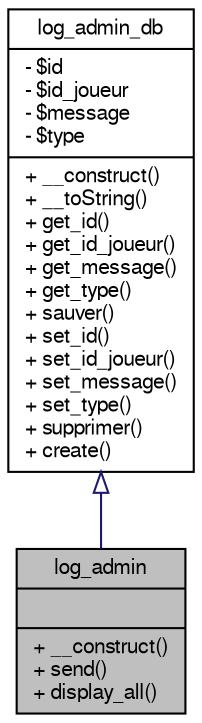 digraph G
{
  bgcolor="transparent";
  edge [fontname="FreeSans",fontsize="10",labelfontname="FreeSans",labelfontsize="10"];
  node [fontname="FreeSans",fontsize="10",shape=record];
  Node1 [label="{log_admin\n||+ __construct()\l+ send()\l+ display_all()\l}",height=0.2,width=0.4,color="black", fillcolor="grey75", style="filled" fontcolor="black"];
  Node2 -> Node1 [dir=back,color="midnightblue",fontsize="10",style="solid",arrowtail="empty",fontname="FreeSans"];
  Node2 [label="{log_admin_db\n|- $id\l- $id_joueur\l- $message\l- $type\l|+ __construct()\l+ __toString()\l+ get_id()\l+ get_id_joueur()\l+ get_message()\l+ get_type()\l+ sauver()\l+ set_id()\l+ set_id_joueur()\l+ set_message()\l+ set_type()\l+ supprimer()\l+ create()\l}",height=0.2,width=0.4,color="black",URL="$classlog__admin__db.html"];
}

